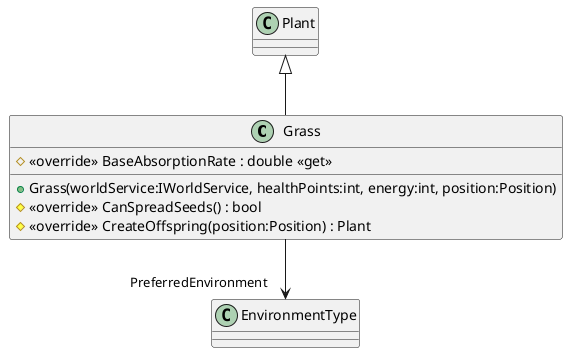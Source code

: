 @startuml
class Grass {
    # <<override>> BaseAbsorptionRate : double <<get>>
    + Grass(worldService:IWorldService, healthPoints:int, energy:int, position:Position)
    # <<override>> CanSpreadSeeds() : bool
    # <<override>> CreateOffspring(position:Position) : Plant
}
Plant <|-- Grass
Grass --> "PreferredEnvironment" EnvironmentType
@enduml
